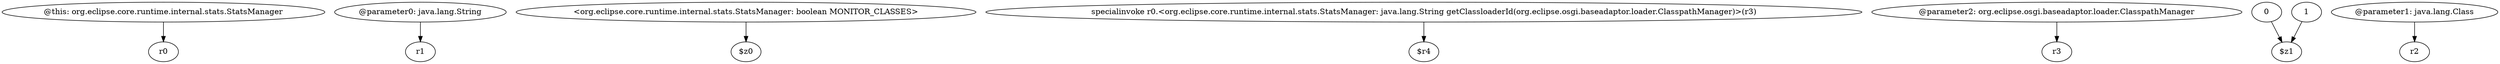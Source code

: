 digraph g {
0[label="@this: org.eclipse.core.runtime.internal.stats.StatsManager"]
1[label="r0"]
0->1[label=""]
2[label="@parameter0: java.lang.String"]
3[label="r1"]
2->3[label=""]
4[label="<org.eclipse.core.runtime.internal.stats.StatsManager: boolean MONITOR_CLASSES>"]
5[label="$z0"]
4->5[label=""]
6[label="specialinvoke r0.<org.eclipse.core.runtime.internal.stats.StatsManager: java.lang.String getClassloaderId(org.eclipse.osgi.baseadaptor.loader.ClasspathManager)>(r3)"]
7[label="$r4"]
6->7[label=""]
8[label="@parameter2: org.eclipse.osgi.baseadaptor.loader.ClasspathManager"]
9[label="r3"]
8->9[label=""]
10[label="0"]
11[label="$z1"]
10->11[label=""]
12[label="1"]
12->11[label=""]
13[label="@parameter1: java.lang.Class"]
14[label="r2"]
13->14[label=""]
}